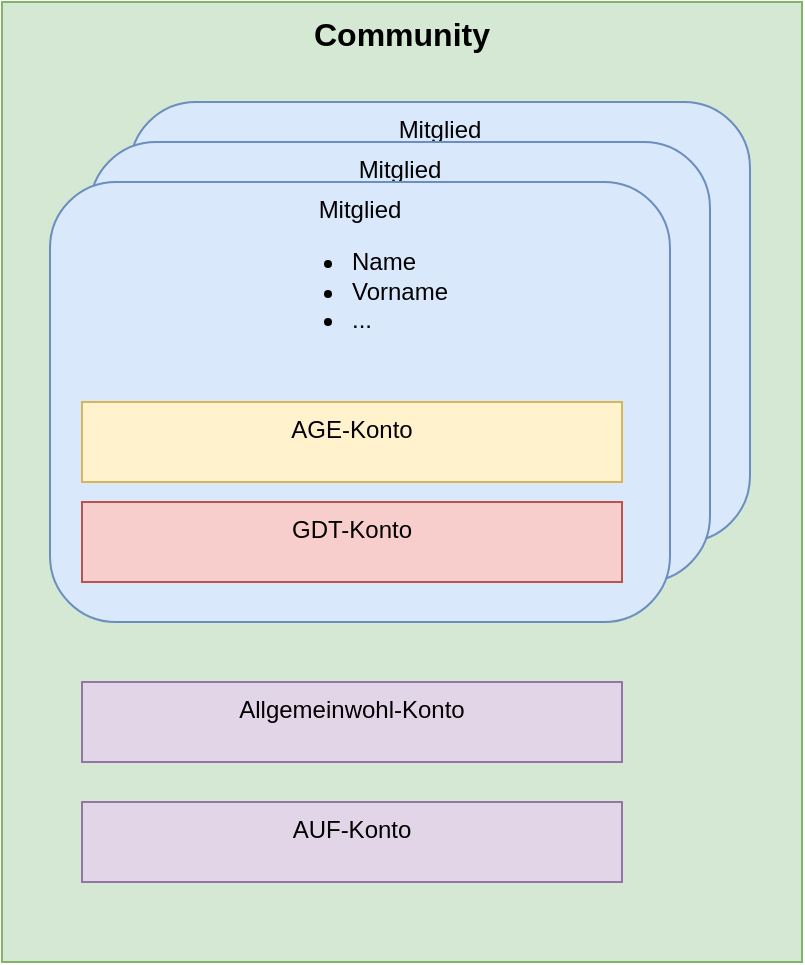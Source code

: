 <mxfile>
    <diagram id="BGiljZVv0MSwwXBWfka-" name="Page-1">
        <mxGraphModel dx="955" dy="800" grid="1" gridSize="10" guides="1" tooltips="1" connect="1" arrows="1" fold="1" page="1" pageScale="1" pageWidth="827" pageHeight="1169" math="0" shadow="0">
            <root>
                <mxCell id="0"/>
                <mxCell id="1" parent="0"/>
                <mxCell id="2" value="&lt;font style=&quot;font-size: 16px&quot;&gt;&lt;b&gt;Community&lt;/b&gt;&lt;/font&gt;" style="rounded=0;whiteSpace=wrap;html=1;align=center;verticalAlign=top;fillColor=#d5e8d4;strokeColor=#82b366;" parent="1" vertex="1">
                    <mxGeometry x="40" y="40" width="400" height="480" as="geometry"/>
                </mxCell>
                <mxCell id="4" value="Mitglied" style="rounded=1;whiteSpace=wrap;html=1;align=center;verticalAlign=top;fillColor=#dae8fc;strokeColor=#6c8ebf;" parent="1" vertex="1">
                    <mxGeometry x="104" y="90" width="310" height="220" as="geometry"/>
                </mxCell>
                <mxCell id="3" value="Mitglied" style="rounded=1;whiteSpace=wrap;html=1;align=center;verticalAlign=top;fillColor=#dae8fc;strokeColor=#6c8ebf;" parent="1" vertex="1">
                    <mxGeometry x="84" y="110" width="310" height="220" as="geometry"/>
                </mxCell>
                <mxCell id="5" value="Mitglied&lt;br&gt;&lt;div style=&quot;text-align: left&quot;&gt;&lt;ul&gt;&lt;li&gt;&lt;span style=&quot;text-align: left&quot;&gt;Name&lt;/span&gt;&lt;/li&gt;&lt;li&gt;&lt;span&gt;Vorname&lt;/span&gt;&lt;/li&gt;&lt;li&gt;&lt;span&gt;...&lt;/span&gt;&lt;/li&gt;&lt;/ul&gt;&lt;/div&gt;" style="rounded=1;whiteSpace=wrap;html=1;align=center;verticalAlign=top;fillColor=#dae8fc;strokeColor=#6c8ebf;" parent="1" vertex="1">
                    <mxGeometry x="64" y="130" width="310" height="220" as="geometry"/>
                </mxCell>
                <mxCell id="6" value="AGE-Konto" style="rounded=0;whiteSpace=wrap;html=1;align=center;verticalAlign=top;fillColor=#fff2cc;strokeColor=#d6b656;" parent="1" vertex="1">
                    <mxGeometry x="80" y="240" width="270" height="40" as="geometry"/>
                </mxCell>
                <mxCell id="7" value="GDT-Konto" style="rounded=0;whiteSpace=wrap;html=1;align=center;verticalAlign=top;fillColor=#f8cecc;strokeColor=#b85450;" parent="1" vertex="1">
                    <mxGeometry x="80" y="290" width="270" height="40" as="geometry"/>
                </mxCell>
                <mxCell id="8" value="Allgemeinwohl-Konto" style="rounded=0;whiteSpace=wrap;html=1;align=center;verticalAlign=top;fillColor=#e1d5e7;strokeColor=#9673a6;" parent="1" vertex="1">
                    <mxGeometry x="80" y="380" width="270" height="40" as="geometry"/>
                </mxCell>
                <mxCell id="9" value="AUF-Konto" style="rounded=0;whiteSpace=wrap;html=1;align=center;verticalAlign=top;fillColor=#e1d5e7;strokeColor=#9673a6;" parent="1" vertex="1">
                    <mxGeometry x="80" y="440" width="270" height="40" as="geometry"/>
                </mxCell>
            </root>
        </mxGraphModel>
    </diagram>
</mxfile>
